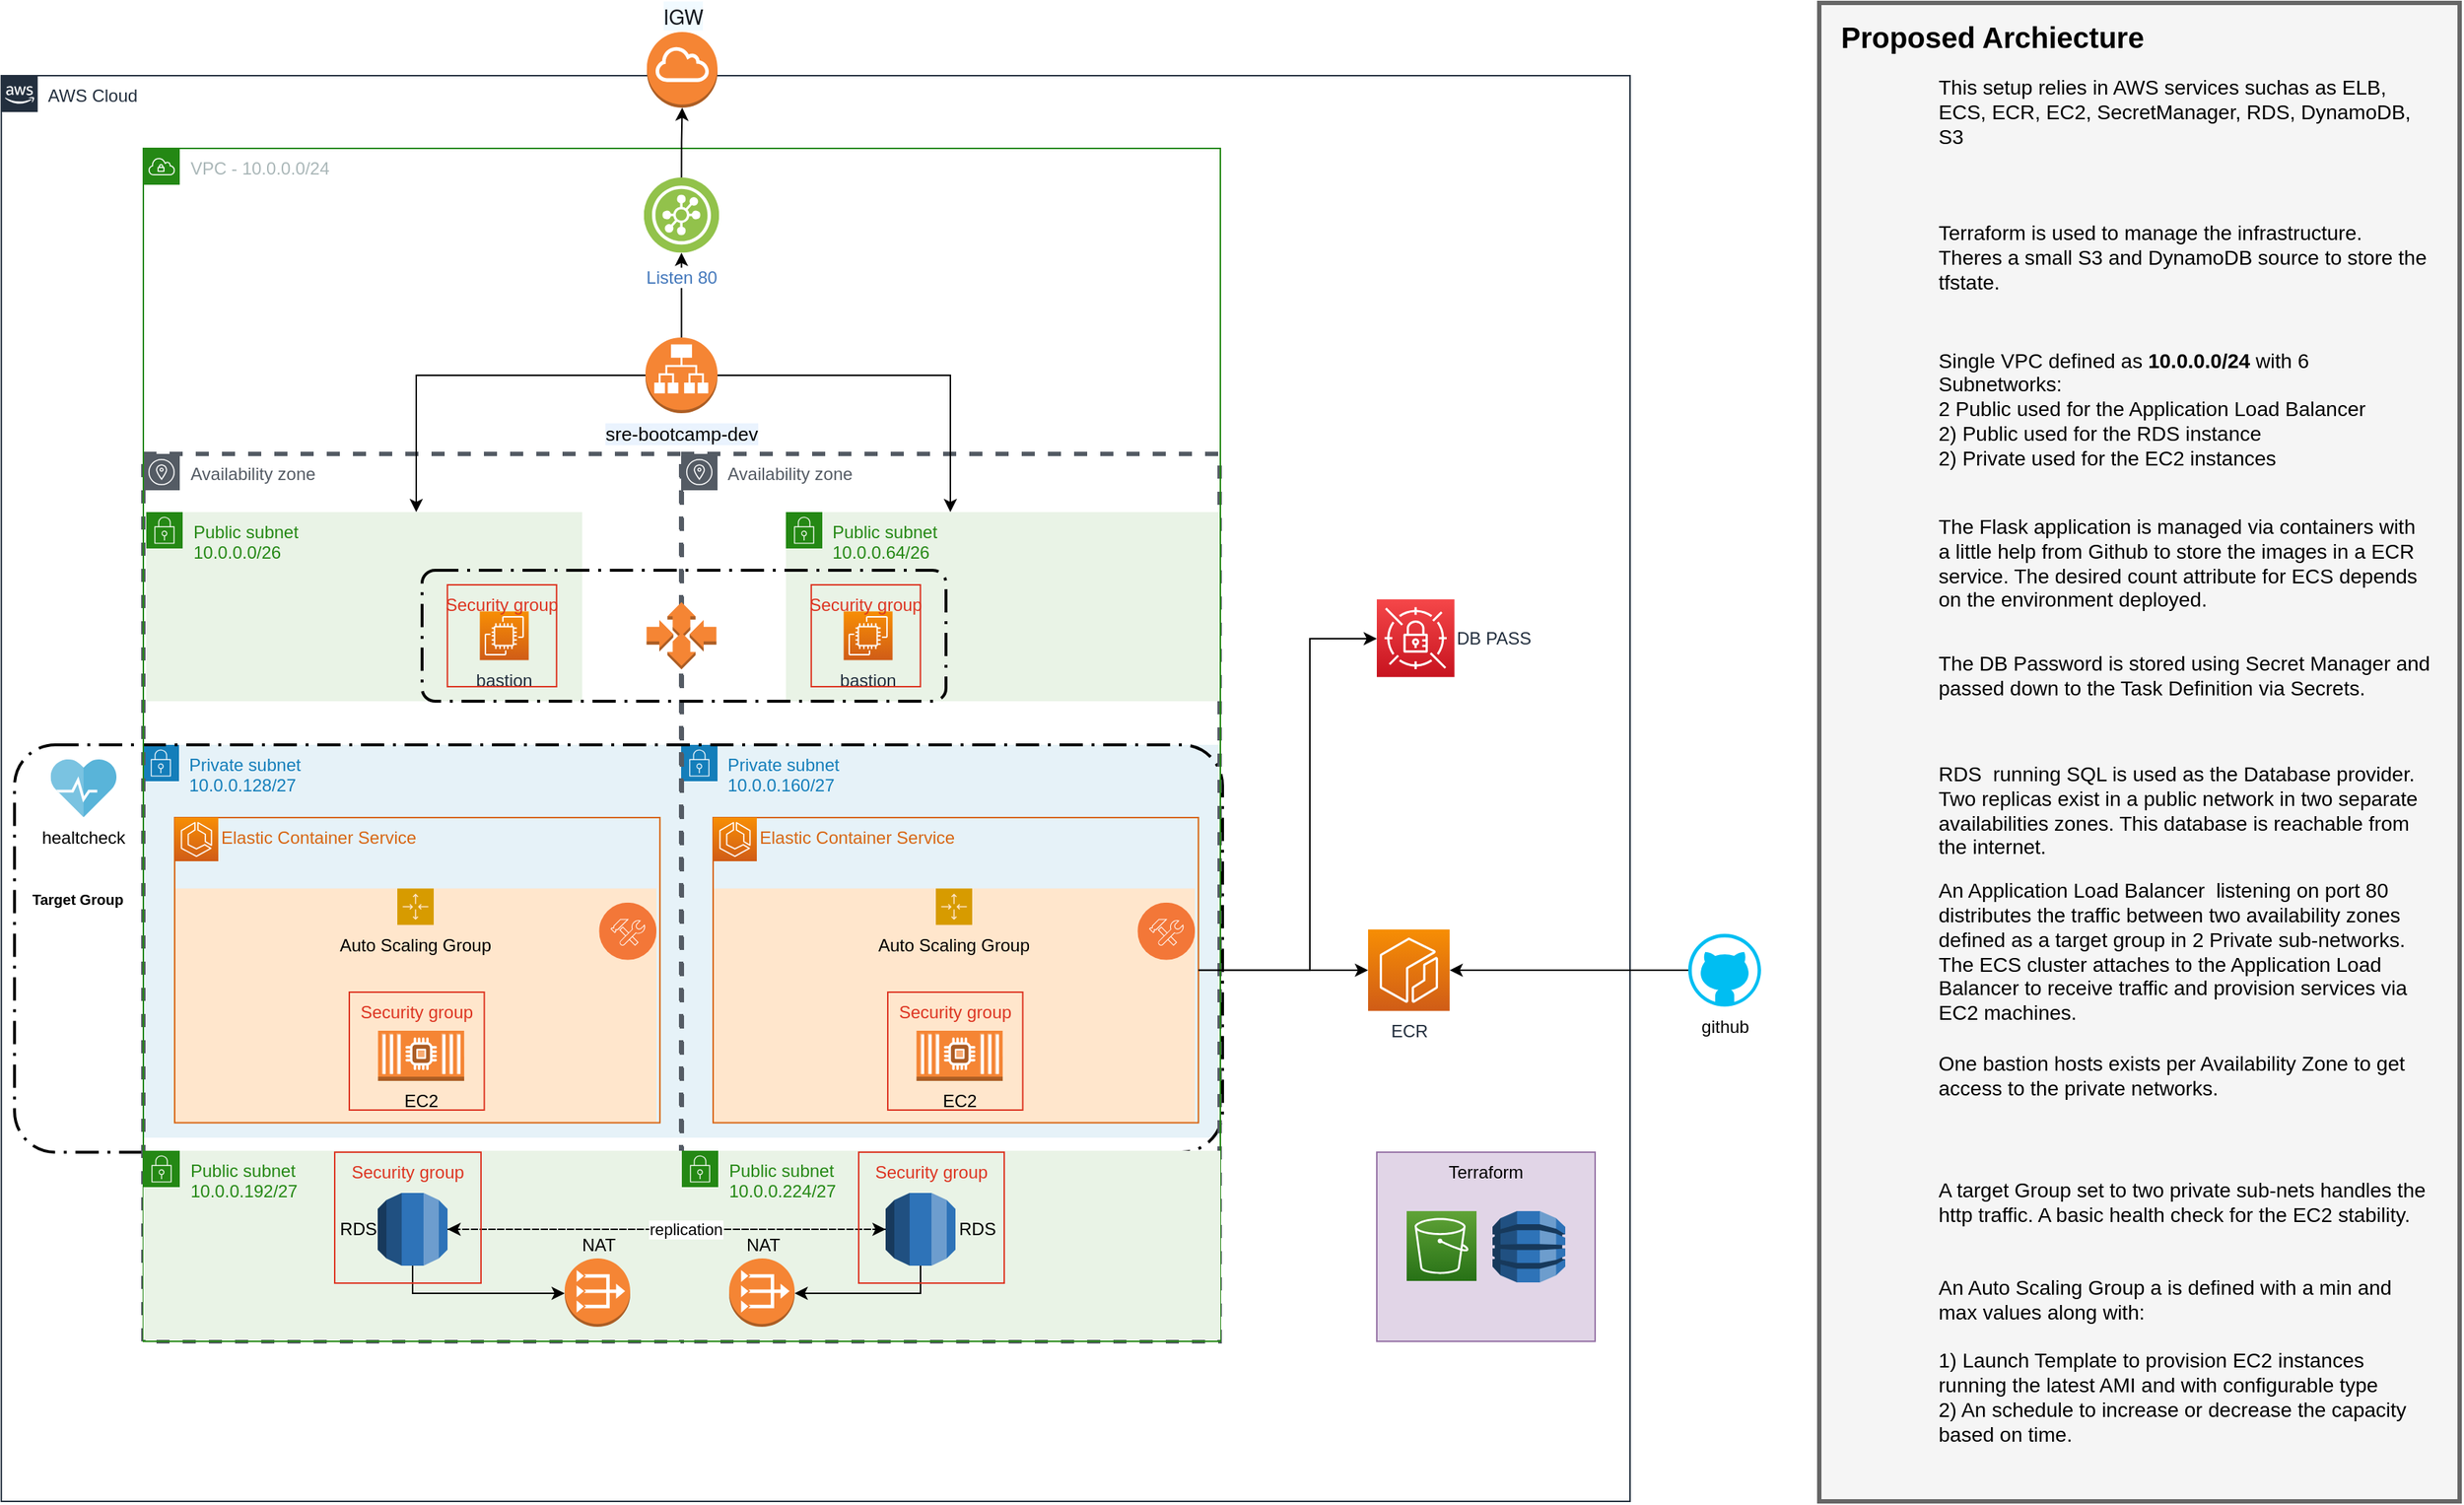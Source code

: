 <mxfile version="15.4.0" type="device"><diagram id="akol-tGmnqR44-U-yUHA" name="Page-1"><mxGraphModel dx="1752" dy="2114" grid="1" gridSize="10" guides="1" tooltips="1" connect="1" arrows="1" fold="1" page="1" pageScale="1" pageWidth="850" pageHeight="1100" math="0" shadow="0"><root><mxCell id="0"/><mxCell id="1" parent="0"/><mxCell id="ZdkhlD_b2fSYu1Bf26AR-36" value="AWS Cloud" style="points=[[0,0],[0.25,0],[0.5,0],[0.75,0],[1,0],[1,0.25],[1,0.5],[1,0.75],[1,1],[0.75,1],[0.5,1],[0.25,1],[0,1],[0,0.75],[0,0.5],[0,0.25]];outlineConnect=0;gradientColor=none;html=1;whiteSpace=wrap;fontSize=12;fontStyle=0;shape=mxgraph.aws4.group;grIcon=mxgraph.aws4.group_aws_cloud_alt;strokeColor=#232F3E;fillColor=none;verticalAlign=top;align=left;spacingLeft=30;fontColor=#232F3E;dashed=0;" parent="1" vertex="1"><mxGeometry x="0.9" y="-1040" width="1119.1" height="980" as="geometry"/></mxCell><mxCell id="ZdkhlD_b2fSYu1Bf26AR-53" value="Private subnet&lt;br&gt;10.0.0.128/27" style="points=[[0,0],[0.25,0],[0.5,0],[0.75,0],[1,0],[1,0.25],[1,0.5],[1,0.75],[1,1],[0.75,1],[0.5,1],[0.25,1],[0,1],[0,0.75],[0,0.5],[0,0.25]];outlineConnect=0;gradientColor=none;html=1;whiteSpace=wrap;fontSize=12;fontStyle=0;shape=mxgraph.aws4.group;grIcon=mxgraph.aws4.group_security_group;grStroke=0;strokeColor=#147EBA;fillColor=#E6F2F8;verticalAlign=top;align=left;spacingLeft=30;fontColor=#147EBA;dashed=0;" parent="1" vertex="1"><mxGeometry x="98" y="-580" width="370" height="270" as="geometry"/></mxCell><mxCell id="ZdkhlD_b2fSYu1Bf26AR-54" value="Private subnet&lt;br&gt;10.0.0.160/27" style="points=[[0,0],[0.25,0],[0.5,0],[0.75,0],[1,0],[1,0.25],[1,0.5],[1,0.75],[1,1],[0.75,1],[0.5,1],[0.25,1],[0,1],[0,0.75],[0,0.5],[0,0.25]];outlineConnect=0;gradientColor=none;html=1;whiteSpace=wrap;fontSize=12;fontStyle=0;shape=mxgraph.aws4.group;grIcon=mxgraph.aws4.group_security_group;grStroke=0;strokeColor=#147EBA;fillColor=#E6F2F8;verticalAlign=top;align=left;spacingLeft=30;fontColor=#147EBA;dashed=0;" parent="1" vertex="1"><mxGeometry x="468" y="-580" width="370" height="270" as="geometry"/></mxCell><mxCell id="ZdkhlD_b2fSYu1Bf26AR-93" value="" style="rounded=1;arcSize=10;dashed=1;fillColor=none;gradientColor=none;dashPattern=8 3 1 3;strokeWidth=2;" parent="1" vertex="1"><mxGeometry x="10" y="-580" width="830" height="280" as="geometry"/></mxCell><mxCell id="YHQU_C89wFBEKeq725YU-1" value="" style="group" vertex="1" connectable="0" parent="1"><mxGeometry x="98.5" y="-780" width="739.5" height="610" as="geometry"/></mxCell><mxCell id="ZdkhlD_b2fSYu1Bf26AR-62" value="Availability zone" style="sketch=0;outlineConnect=0;gradientColor=none;html=1;whiteSpace=wrap;fontSize=12;fontStyle=0;shape=mxgraph.aws4.group;grIcon=mxgraph.aws4.group_availability_zone;strokeColor=#545B64;fillColor=none;verticalAlign=top;align=left;spacingLeft=30;fontColor=#545B64;dashed=1;strokeWidth=3;" parent="YHQU_C89wFBEKeq725YU-1" vertex="1"><mxGeometry x="369.5" width="370" height="610" as="geometry"/></mxCell><mxCell id="ZdkhlD_b2fSYu1Bf26AR-50" value="Availability zone" style="sketch=0;outlineConnect=0;gradientColor=none;html=1;whiteSpace=wrap;fontSize=12;fontStyle=0;shape=mxgraph.aws4.group;grIcon=mxgraph.aws4.group_availability_zone;strokeColor=#545B64;fillColor=none;verticalAlign=top;align=left;spacingLeft=30;fontColor=#545B64;dashed=1;strokeWidth=3;" parent="YHQU_C89wFBEKeq725YU-1" vertex="1"><mxGeometry width="370" height="610" as="geometry"/></mxCell><mxCell id="YHQU_C89wFBEKeq725YU-27" value="" style="group" vertex="1" connectable="0" parent="YHQU_C89wFBEKeq725YU-1"><mxGeometry x="21.5" y="250" width="333.423" height="209.78" as="geometry"/></mxCell><mxCell id="YHQU_C89wFBEKeq725YU-21" value="Auto Scaling Group" style="sketch=0;outlineConnect=0;html=1;whiteSpace=wrap;fontSize=12;fontStyle=0;shape=mxgraph.aws4.groupCenter;grIcon=mxgraph.aws4.group_auto_scaling_group;grStroke=0;strokeColor=#d79b00;fillColor=#ffe6cc;verticalAlign=top;align=center;dashed=0;spacingTop=25;" vertex="1" parent="YHQU_C89wFBEKeq725YU-27"><mxGeometry y="48.78" width="331" height="161" as="geometry"/></mxCell><mxCell id="YHQU_C89wFBEKeq725YU-28" value="" style="group" vertex="1" connectable="0" parent="YHQU_C89wFBEKeq725YU-27"><mxGeometry width="333.423" height="209.78" as="geometry"/></mxCell><mxCell id="YHQU_C89wFBEKeq725YU-10" value="Elastic Container Service" style="points=[[0,0],[0.25,0],[0.5,0],[0.75,0],[1,0],[1,0.25],[1,0.5],[1,0.75],[1,1],[0.75,1],[0.5,1],[0.25,1],[0,1],[0,0.75],[0,0.5],[0,0.25]];outlineConnect=0;gradientColor=none;html=1;whiteSpace=wrap;fontSize=12;fontStyle=0;shape=mxgraph.aws4.group;grIcon=mxgraph.aws4.group_ec2_instance_contents;strokeColor=#D86613;fillColor=none;verticalAlign=top;align=left;spacingLeft=30;fontColor=#D86613;dashed=0;container=0;" vertex="1" parent="YHQU_C89wFBEKeq725YU-28"><mxGeometry x="1.421e-14" width="333.42" height="209.78" as="geometry"/></mxCell><mxCell id="YHQU_C89wFBEKeq725YU-11" value="" style="sketch=0;points=[[0,0,0],[0.25,0,0],[0.5,0,0],[0.75,0,0],[1,0,0],[0,1,0],[0.25,1,0],[0.5,1,0],[0.75,1,0],[1,1,0],[0,0.25,0],[0,0.5,0],[0,0.75,0],[1,0.25,0],[1,0.5,0],[1,0.75,0]];outlineConnect=0;fontColor=#232F3E;gradientColor=#F78E04;gradientDirection=north;fillColor=#D05C17;strokeColor=#ffffff;dashed=0;verticalLabelPosition=bottom;verticalAlign=top;align=center;html=1;fontSize=12;fontStyle=0;aspect=fixed;shape=mxgraph.aws4.resourceIcon;resIcon=mxgraph.aws4.ecs;container=0;" vertex="1" parent="YHQU_C89wFBEKeq725YU-28"><mxGeometry y="3.553e-15" width="30" height="30" as="geometry"/></mxCell><mxCell id="VLY2VCfDMxgb5kkPaQeO-46" value="Security group" style="fillColor=none;strokeColor=#DD3522;verticalAlign=top;fontStyle=0;fontColor=#DD3522;" parent="YHQU_C89wFBEKeq725YU-28" vertex="1"><mxGeometry x="120.004" y="120" width="92.739" height="81" as="geometry"/></mxCell><mxCell id="VLY2VCfDMxgb5kkPaQeO-51" value="EC2" style="outlineConnect=0;dashed=0;verticalLabelPosition=bottom;verticalAlign=top;align=center;html=1;shape=mxgraph.aws3.ec2_compute_container_2;fillColor=#F58534;gradientColor=none;" parent="YHQU_C89wFBEKeq725YU-28" vertex="1"><mxGeometry x="139.736" y="146.5" width="59.195" height="34.5" as="geometry"/></mxCell><mxCell id="VLY2VCfDMxgb5kkPaQeO-50" value="" style="aspect=fixed;perimeter=ellipsePerimeter;html=1;align=center;shadow=0;dashed=0;fontColor=#4277BB;labelBackgroundColor=#ffffff;fontSize=12;spacingTop=3;image;image=img/lib/ibm/devops/configuration_management.svg;" parent="YHQU_C89wFBEKeq725YU-28" vertex="1"><mxGeometry x="291.621" y="58.42" width="39.463" height="39.463" as="geometry"/></mxCell><mxCell id="VLY2VCfDMxgb5kkPaQeO-49" value="" style="shape=image;html=1;verticalAlign=top;verticalLabelPosition=bottom;labelBackgroundColor=#ffffff;imageAspect=0;aspect=fixed;image=https://cdn2.iconfinder.com/data/icons/new-year-resolutions/64/resolutions-04-128.png" parent="YHQU_C89wFBEKeq725YU-28" vertex="1"><mxGeometry x="286.067" y="162.42" width="47.356" height="47.356" as="geometry"/></mxCell><mxCell id="ZdkhlD_b2fSYu1Bf26AR-275" value="" style="shape=image;html=1;verticalAlign=top;verticalLabelPosition=bottom;labelBackgroundColor=#ffffff;imageAspect=0;aspect=fixed;image=https://cdn3.iconfinder.com/data/icons/letters-and-numbers-1/32/number_9_blue-128.png;fontSize=10;strokeWidth=3;" parent="YHQU_C89wFBEKeq725YU-28" vertex="1"><mxGeometry y="53.15" width="50" height="50" as="geometry"/></mxCell><mxCell id="ZdkhlD_b2fSYu1Bf26AR-37" value="VPC -&amp;nbsp;10.0.0.0/24" style="points=[[0,0],[0.25,0],[0.5,0],[0.75,0],[1,0],[1,0.25],[1,0.5],[1,0.75],[1,1],[0.75,1],[0.5,1],[0.25,1],[0,1],[0,0.75],[0,0.5],[0,0.25]];outlineConnect=0;gradientColor=none;html=1;whiteSpace=wrap;fontSize=12;fontStyle=0;shape=mxgraph.aws4.group;grIcon=mxgraph.aws4.group_vpc;strokeColor=#248814;fillColor=none;verticalAlign=top;align=left;spacingLeft=30;fontColor=#AAB7B8;dashed=0;" parent="1" vertex="1"><mxGeometry x="98.5" y="-990" width="740" height="820" as="geometry"/></mxCell><mxCell id="ZdkhlD_b2fSYu1Bf26AR-52" value="Public subnet&lt;br&gt;10.0.0.64/26" style="points=[[0,0],[0.25,0],[0.5,0],[0.75,0],[1,0],[1,0.25],[1,0.5],[1,0.75],[1,1],[0.75,1],[0.5,1],[0.25,1],[0,1],[0,0.75],[0,0.5],[0,0.25]];outlineConnect=0;gradientColor=none;html=1;whiteSpace=wrap;fontSize=12;fontStyle=0;shape=mxgraph.aws4.group;grIcon=mxgraph.aws4.group_security_group;grStroke=0;strokeColor=#248814;fillColor=#E9F3E6;verticalAlign=top;align=left;spacingLeft=30;fontColor=#248814;dashed=0;" parent="1" vertex="1"><mxGeometry x="540" y="-740" width="298" height="130" as="geometry"/></mxCell><mxCell id="ZdkhlD_b2fSYu1Bf26AR-49" value="Public subnet&lt;br&gt;10.0.0.0/26" style="points=[[0,0],[0.25,0],[0.5,0],[0.75,0],[1,0],[1,0.25],[1,0.5],[1,0.75],[1,1],[0.75,1],[0.5,1],[0.25,1],[0,1],[0,0.75],[0,0.5],[0,0.25]];outlineConnect=0;gradientColor=none;html=1;whiteSpace=wrap;fontSize=12;fontStyle=0;shape=mxgraph.aws4.group;grIcon=mxgraph.aws4.group_security_group;grStroke=0;strokeColor=#248814;fillColor=#E9F3E6;verticalAlign=top;align=left;spacingLeft=30;fontColor=#248814;dashed=0;" parent="1" vertex="1"><mxGeometry x="100.5" y="-740" width="299.5" height="130" as="geometry"/></mxCell><mxCell id="YHQU_C89wFBEKeq725YU-6" value="" style="rounded=1;arcSize=10;dashed=1;fillColor=none;gradientColor=none;dashPattern=8 3 1 3;strokeWidth=2;" vertex="1" parent="1"><mxGeometry x="290" y="-700" width="360" height="90" as="geometry"/></mxCell><mxCell id="ZdkhlD_b2fSYu1Bf26AR-60" value="Public subnet&lt;br&gt;10.0.0.224/27" style="points=[[0,0],[0.25,0],[0.5,0],[0.75,0],[1,0],[1,0.25],[1,0.5],[1,0.75],[1,1],[0.75,1],[0.5,1],[0.25,1],[0,1],[0,0.75],[0,0.5],[0,0.25]];outlineConnect=0;gradientColor=none;html=1;whiteSpace=wrap;fontSize=12;fontStyle=0;shape=mxgraph.aws4.group;grIcon=mxgraph.aws4.group_security_group;grStroke=0;strokeColor=#248814;fillColor=#E9F3E6;verticalAlign=top;align=left;spacingLeft=30;fontColor=#248814;dashed=0;" parent="1" vertex="1"><mxGeometry x="468.5" y="-301" width="370" height="130" as="geometry"/></mxCell><mxCell id="ZdkhlD_b2fSYu1Bf26AR-59" value="Public subnet&lt;br&gt;10.0.0.192/27" style="points=[[0,0],[0.25,0],[0.5,0],[0.75,0],[1,0],[1,0.25],[1,0.5],[1,0.75],[1,1],[0.75,1],[0.5,1],[0.25,1],[0,1],[0,0.75],[0,0.5],[0,0.25]];outlineConnect=0;gradientColor=none;html=1;whiteSpace=wrap;fontSize=12;fontStyle=0;shape=mxgraph.aws4.group;grIcon=mxgraph.aws4.group_security_group;grStroke=0;strokeColor=#248814;fillColor=#E9F3E6;verticalAlign=top;align=left;spacingLeft=30;fontColor=#248814;dashed=0;" parent="1" vertex="1"><mxGeometry x="98.5" y="-301" width="370" height="130" as="geometry"/></mxCell><mxCell id="ZdkhlD_b2fSYu1Bf26AR-44" value="&lt;span style=&quot;color: rgb(22 , 25 , 31) ; font-family: &amp;#34;amazon ember&amp;#34; , &amp;#34;helvetica neue&amp;#34; , &amp;#34;roboto&amp;#34; , &amp;#34;arial&amp;#34; , sans-serif ; font-size: 14px ; background-color: rgb(241 , 250 , 255)&quot;&gt;IGW&lt;/span&gt;" style="outlineConnect=0;dashed=0;verticalLabelPosition=top;verticalAlign=bottom;align=center;html=1;shape=mxgraph.aws3.internet_gateway;fillColor=#F58534;gradientColor=none;labelPosition=center;" parent="1" vertex="1"><mxGeometry x="444.5" y="-1070" width="48.5" height="52" as="geometry"/></mxCell><mxCell id="ZdkhlD_b2fSYu1Bf26AR-72" style="edgeStyle=orthogonalEdgeStyle;rounded=0;orthogonalLoop=1;jettySize=auto;html=1;entryX=0.5;entryY=1;entryDx=0;entryDy=0;entryPerimeter=0;startArrow=none;" parent="1" source="ZdkhlD_b2fSYu1Bf26AR-103" target="ZdkhlD_b2fSYu1Bf26AR-44" edge="1"><mxGeometry relative="1" as="geometry"/></mxCell><mxCell id="ZdkhlD_b2fSYu1Bf26AR-105" style="edgeStyle=orthogonalEdgeStyle;rounded=0;orthogonalLoop=1;jettySize=auto;html=1;" parent="1" source="ZdkhlD_b2fSYu1Bf26AR-56" target="ZdkhlD_b2fSYu1Bf26AR-103" edge="1"><mxGeometry relative="1" as="geometry"/></mxCell><mxCell id="ZdkhlD_b2fSYu1Bf26AR-74" style="edgeStyle=orthogonalEdgeStyle;rounded=0;orthogonalLoop=1;jettySize=auto;html=1;dashed=1;" parent="1" source="ZdkhlD_b2fSYu1Bf26AR-61" target="ZdkhlD_b2fSYu1Bf26AR-63" edge="1"><mxGeometry relative="1" as="geometry"/></mxCell><mxCell id="ZdkhlD_b2fSYu1Bf26AR-224" style="edgeStyle=orthogonalEdgeStyle;rounded=0;orthogonalLoop=1;jettySize=auto;html=1;entryX=1;entryY=0.5;entryDx=0;entryDy=0;entryPerimeter=0;fontSize=10;" parent="1" source="ZdkhlD_b2fSYu1Bf26AR-61" target="ZdkhlD_b2fSYu1Bf26AR-221" edge="1"><mxGeometry relative="1" as="geometry"><Array as="points"><mxPoint x="633" y="-203"/><mxPoint x="546" y="-203"/></Array></mxGeometry></mxCell><mxCell id="ZdkhlD_b2fSYu1Bf26AR-61" value="RDS" style="outlineConnect=0;dashed=0;verticalLabelPosition=middle;verticalAlign=middle;align=left;html=1;shape=mxgraph.aws3.rds;fillColor=#2E73B8;gradientColor=none;labelPosition=right;" parent="1" vertex="1"><mxGeometry x="608.5" y="-272" width="48" height="50" as="geometry"/></mxCell><mxCell id="ZdkhlD_b2fSYu1Bf26AR-79" style="edgeStyle=orthogonalEdgeStyle;rounded=0;orthogonalLoop=1;jettySize=auto;html=1;dashed=1;" parent="1" source="ZdkhlD_b2fSYu1Bf26AR-63" target="ZdkhlD_b2fSYu1Bf26AR-61" edge="1"><mxGeometry relative="1" as="geometry"/></mxCell><mxCell id="ZdkhlD_b2fSYu1Bf26AR-81" value="replication" style="edgeLabel;html=1;align=center;verticalAlign=middle;resizable=0;points=[];" parent="ZdkhlD_b2fSYu1Bf26AR-79" vertex="1" connectable="0"><mxGeometry x="-0.143" y="-3" relative="1" as="geometry"><mxPoint x="34" y="-3" as="offset"/></mxGeometry></mxCell><mxCell id="ZdkhlD_b2fSYu1Bf26AR-223" style="edgeStyle=orthogonalEdgeStyle;rounded=0;orthogonalLoop=1;jettySize=auto;html=1;entryX=0;entryY=0.5;entryDx=0;entryDy=0;entryPerimeter=0;fontSize=10;" parent="1" source="ZdkhlD_b2fSYu1Bf26AR-63" target="ZdkhlD_b2fSYu1Bf26AR-73" edge="1"><mxGeometry relative="1" as="geometry"><Array as="points"><mxPoint x="284" y="-203"/><mxPoint x="388" y="-203"/></Array></mxGeometry></mxCell><mxCell id="ZdkhlD_b2fSYu1Bf26AR-63" value="RDS" style="outlineConnect=0;dashed=0;verticalLabelPosition=middle;verticalAlign=middle;align=right;html=1;shape=mxgraph.aws3.rds;fillColor=#2E73B8;gradientColor=none;labelPosition=left;" parent="1" vertex="1"><mxGeometry x="259.5" y="-272" width="48" height="50" as="geometry"/></mxCell><mxCell id="ZdkhlD_b2fSYu1Bf26AR-73" value="NAT" style="outlineConnect=0;dashed=0;verticalLabelPosition=top;verticalAlign=bottom;align=center;html=1;shape=mxgraph.aws3.vpc_nat_gateway;fillColor=#F58534;gradientColor=none;labelPosition=center;" parent="1" vertex="1"><mxGeometry x="388" y="-226.96" width="45" height="46.96" as="geometry"/></mxCell><mxCell id="ZdkhlD_b2fSYu1Bf26AR-103" value="Listen 80" style="aspect=fixed;perimeter=ellipsePerimeter;html=1;align=center;shadow=0;dashed=0;fontColor=#4277BB;labelBackgroundColor=#ffffff;fontSize=12;spacingTop=3;image;image=img/lib/ibm/vpc/LoadBalancerListener.svg;direction=north;" parent="1" vertex="1"><mxGeometry x="442.37" y="-970" width="51.75" height="51.75" as="geometry"/></mxCell><mxCell id="ZdkhlD_b2fSYu1Bf26AR-115" style="edgeStyle=orthogonalEdgeStyle;rounded=0;orthogonalLoop=1;jettySize=auto;html=1;exitX=1;exitY=0.5;exitDx=0;exitDy=0;exitPerimeter=0;" parent="1" source="ZdkhlD_b2fSYu1Bf26AR-56" edge="1"><mxGeometry relative="1" as="geometry"><Array as="points"><mxPoint x="653" y="-834"/></Array><mxPoint x="653" y="-740" as="targetPoint"/></mxGeometry></mxCell><mxCell id="ZdkhlD_b2fSYu1Bf26AR-116" style="edgeStyle=orthogonalEdgeStyle;rounded=0;orthogonalLoop=1;jettySize=auto;html=1;exitX=0;exitY=0.5;exitDx=0;exitDy=0;exitPerimeter=0;" parent="1" source="ZdkhlD_b2fSYu1Bf26AR-56" edge="1"><mxGeometry relative="1" as="geometry"><Array as="points"><mxPoint x="286" y="-834"/></Array><mxPoint x="286" y="-740" as="targetPoint"/></mxGeometry></mxCell><mxCell id="ZdkhlD_b2fSYu1Bf26AR-56" value="&lt;span style=&quot;font-family: &amp;#34;arial&amp;#34; ; font-size: 13px ; text-align: left ; background-color: rgb(234 , 243 , 254)&quot;&gt;sre-bootcamp-dev&lt;/span&gt;" style="outlineConnect=0;dashed=0;verticalLabelPosition=bottom;verticalAlign=top;align=center;html=1;shape=mxgraph.aws3.application_load_balancer;fillColor=#F58534;gradientColor=none;" parent="1" vertex="1"><mxGeometry x="443.5" y="-860" width="49.5" height="52" as="geometry"/></mxCell><mxCell id="YHQU_C89wFBEKeq725YU-41" style="edgeStyle=orthogonalEdgeStyle;rounded=0;orthogonalLoop=1;jettySize=auto;html=1;entryX=1;entryY=0.5;entryDx=0;entryDy=0;entryPerimeter=0;" edge="1" parent="1" source="ZdkhlD_b2fSYu1Bf26AR-131" target="ZdkhlD_b2fSYu1Bf26AR-117"><mxGeometry relative="1" as="geometry"/></mxCell><mxCell id="ZdkhlD_b2fSYu1Bf26AR-131" value="github" style="verticalLabelPosition=bottom;html=1;verticalAlign=top;align=center;strokeColor=none;fillColor=#00BEF2;shape=mxgraph.azure.github_code;pointerEvents=1;" parent="1" vertex="1"><mxGeometry x="1160" y="-450.11" width="50" height="50" as="geometry"/></mxCell><mxCell id="ZdkhlD_b2fSYu1Bf26AR-221" value="NAT" style="outlineConnect=0;dashed=0;verticalLabelPosition=top;verticalAlign=bottom;align=center;html=1;shape=mxgraph.aws3.vpc_nat_gateway;fillColor=#F58534;gradientColor=none;labelPosition=center;" parent="1" vertex="1"><mxGeometry x="501" y="-226.96" width="45" height="46.96" as="geometry"/></mxCell><mxCell id="ZdkhlD_b2fSYu1Bf26AR-232" value="" style="rounded=0;whiteSpace=wrap;html=1;fontSize=10;strokeWidth=3;fillColor=#f5f5f5;strokeColor=#666666;fontColor=#333333;" parent="1" vertex="1"><mxGeometry x="1250" y="-1090" width="440" height="1030" as="geometry"/></mxCell><mxCell id="ZdkhlD_b2fSYu1Bf26AR-233" value="&lt;h1&gt;Proposed Archiecture&lt;/h1&gt;" style="text;html=1;strokeColor=none;fillColor=none;spacing=5;spacingTop=-20;whiteSpace=wrap;overflow=hidden;rounded=0;fontSize=10;" parent="1" vertex="1"><mxGeometry x="1260" y="-1081" width="410" height="41" as="geometry"/></mxCell><mxCell id="ZdkhlD_b2fSYu1Bf26AR-234" value="" style="shape=image;html=1;verticalAlign=top;verticalLabelPosition=bottom;labelBackgroundColor=#ffffff;imageAspect=0;aspect=fixed;image=https://cdn3.iconfinder.com/data/icons/letters-and-numbers-1/32/number_1_blue-128.png;fontSize=10;strokeWidth=3;" parent="1" vertex="1"><mxGeometry x="1270" y="-938" width="50" height="50" as="geometry"/></mxCell><mxCell id="ZdkhlD_b2fSYu1Bf26AR-236" value="" style="shape=image;html=1;verticalAlign=top;verticalLabelPosition=bottom;labelBackgroundColor=#ffffff;imageAspect=0;aspect=fixed;image=https://cdn3.iconfinder.com/data/icons/letters-and-numbers-1/32/number_2_blue-128.png;fontSize=10;strokeWidth=3;" parent="1" vertex="1"><mxGeometry x="1270" y="-836" width="50" height="50" as="geometry"/></mxCell><mxCell id="ZdkhlD_b2fSYu1Bf26AR-239" value="" style="shape=image;html=1;verticalAlign=top;verticalLabelPosition=bottom;labelBackgroundColor=#ffffff;imageAspect=0;aspect=fixed;image=https://cdn3.iconfinder.com/data/icons/letters-and-numbers-1/32/number_5_blue-128.png;fontSize=10;strokeWidth=3;" parent="1" vertex="1"><mxGeometry x="1270" y="-559" width="50" height="50" as="geometry"/></mxCell><mxCell id="ZdkhlD_b2fSYu1Bf26AR-242" value="" style="shape=image;html=1;verticalAlign=top;verticalLabelPosition=bottom;labelBackgroundColor=#ffffff;imageAspect=0;aspect=fixed;image=https://cdn3.iconfinder.com/data/icons/letters-and-numbers-1/32/number_8_blue-128.png;fontSize=10;strokeWidth=3;" parent="1" vertex="1"><mxGeometry x="1270" y="-290.96" width="50" height="50" as="geometry"/></mxCell><mxCell id="ZdkhlD_b2fSYu1Bf26AR-243" value="" style="shape=image;html=1;verticalAlign=top;verticalLabelPosition=bottom;labelBackgroundColor=#ffffff;imageAspect=0;aspect=fixed;image=https://cdn3.iconfinder.com/data/icons/letters-and-numbers-1/32/number_9_blue-128.png;fontSize=10;strokeWidth=3;" parent="1" vertex="1"><mxGeometry x="1270" y="-182" width="50" height="50" as="geometry"/></mxCell><mxCell id="ZdkhlD_b2fSYu1Bf26AR-250" value="" style="shape=image;html=1;verticalAlign=top;verticalLabelPosition=bottom;labelBackgroundColor=#ffffff;imageAspect=0;aspect=fixed;image=https://cdn3.iconfinder.com/data/icons/letters-and-numbers-1/32/number_4_blue-128.png;fontSize=10;strokeWidth=3;" parent="1" vertex="1"><mxGeometry x="1270" y="-654" width="50" height="50" as="geometry"/></mxCell><mxCell id="ZdkhlD_b2fSYu1Bf26AR-251" value="" style="shape=image;html=1;verticalAlign=top;verticalLabelPosition=bottom;labelBackgroundColor=#ffffff;imageAspect=0;aspect=fixed;image=https://cdn3.iconfinder.com/data/icons/letters-and-numbers-1/32/number_3_blue-128.png;fontSize=10;strokeWidth=3;" parent="1" vertex="1"><mxGeometry x="1270" y="-733" width="50" height="50" as="geometry"/></mxCell><mxCell id="ZdkhlD_b2fSYu1Bf26AR-252" value="" style="shape=image;html=1;verticalAlign=top;verticalLabelPosition=bottom;labelBackgroundColor=#ffffff;imageAspect=0;aspect=fixed;image=https://cdn3.iconfinder.com/data/icons/letters-and-numbers-1/32/number_6_blue-128.png;fontSize=10;strokeWidth=3;" parent="1" vertex="1"><mxGeometry x="1270" y="-470" width="50" height="50" as="geometry"/></mxCell><mxCell id="ZdkhlD_b2fSYu1Bf26AR-253" value="" style="shape=image;html=1;verticalAlign=top;verticalLabelPosition=bottom;labelBackgroundColor=#ffffff;imageAspect=0;aspect=fixed;image=https://cdn3.iconfinder.com/data/icons/letters-and-numbers-1/32/number_0_blue-128.png;fontSize=10;strokeWidth=3;" parent="1" vertex="1"><mxGeometry x="1270" y="-1040" width="50" height="50" as="geometry"/></mxCell><mxCell id="ZdkhlD_b2fSYu1Bf26AR-255" value="" style="shape=image;html=1;verticalAlign=top;verticalLabelPosition=bottom;labelBackgroundColor=#ffffff;imageAspect=0;aspect=fixed;image=https://cdn3.iconfinder.com/data/icons/letters-and-numbers-1/32/number_7_blue-128.png;fontSize=10;strokeWidth=3;" parent="1" vertex="1"><mxGeometry x="1270" y="-372" width="50" height="50" as="geometry"/></mxCell><mxCell id="ZdkhlD_b2fSYu1Bf26AR-258" value="This setup relies in AWS services suchas as ELB, ECS, ECR, EC2, SecretManager, RDS, DynamoDB, S3" style="text;html=1;strokeColor=none;fillColor=none;align=left;verticalAlign=middle;whiteSpace=wrap;rounded=0;fontSize=14;" parent="1" vertex="1"><mxGeometry x="1330" y="-1030" width="340" height="30" as="geometry"/></mxCell><mxCell id="ZdkhlD_b2fSYu1Bf26AR-259" value="Single VPC defined as &lt;b&gt;10.0.0.0/24&lt;/b&gt; with 6 Subnetworks:&lt;br&gt;2 Public used for the Application Load Balancer&lt;br&gt;2) Public used for the RDS instance&lt;br&gt;2) Private used for the EC2 instances" style="text;html=1;strokeColor=none;fillColor=none;align=left;verticalAlign=middle;whiteSpace=wrap;rounded=0;fontSize=14;" parent="1" vertex="1"><mxGeometry x="1330" y="-826" width="340" height="30" as="geometry"/></mxCell><mxCell id="ZdkhlD_b2fSYu1Bf26AR-261" value="" style="shape=image;html=1;verticalAlign=top;verticalLabelPosition=bottom;labelBackgroundColor=#ffffff;imageAspect=0;aspect=fixed;image=https://cdn3.iconfinder.com/data/icons/letters-and-numbers-1/32/number_2_blue-128.png;fontSize=10;strokeWidth=3;" parent="1" vertex="1"><mxGeometry x="100.5" y="-892" width="50" height="50" as="geometry"/></mxCell><mxCell id="ZdkhlD_b2fSYu1Bf26AR-262" value="Terraform is used to manage the infrastructure. Theres a small S3 and DynamoDB source to store the tfstate." style="text;html=1;strokeColor=none;fillColor=none;align=left;verticalAlign=middle;whiteSpace=wrap;rounded=0;fontSize=14;" parent="1" vertex="1"><mxGeometry x="1330" y="-930" width="340" height="30" as="geometry"/></mxCell><mxCell id="ZdkhlD_b2fSYu1Bf26AR-264" value="The Flask application is managed via containers with a little help from Github to store the images in a ECR service. The desired count attribute for ECS depends on the environment deployed." style="text;html=1;strokeColor=none;fillColor=none;align=left;verticalAlign=middle;whiteSpace=wrap;rounded=0;fontSize=14;" parent="1" vertex="1"><mxGeometry x="1330" y="-720" width="340" height="30" as="geometry"/></mxCell><mxCell id="ZdkhlD_b2fSYu1Bf26AR-266" value="The DB Password is stored using Secret Manager and passed down to the Task Definition via Secrets." style="text;html=1;strokeColor=none;fillColor=none;align=left;verticalAlign=middle;whiteSpace=wrap;rounded=0;fontSize=14;" parent="1" vertex="1"><mxGeometry x="1330" y="-643" width="340" height="30" as="geometry"/></mxCell><mxCell id="ZdkhlD_b2fSYu1Bf26AR-267" value="" style="shape=image;html=1;verticalAlign=top;verticalLabelPosition=bottom;labelBackgroundColor=#ffffff;imageAspect=0;aspect=fixed;image=https://cdn3.iconfinder.com/data/icons/letters-and-numbers-1/32/number_5_blue-128.png;fontSize=10;strokeWidth=3;" parent="1" vertex="1"><mxGeometry x="110" y="-232" width="50" height="50" as="geometry"/></mxCell><mxCell id="ZdkhlD_b2fSYu1Bf26AR-268" value="RDS&amp;nbsp; running SQL is used as the Database provider. Two replicas exist in a public network in two separate availabilities zones. This database is reachable from the internet." style="text;html=1;strokeColor=none;fillColor=none;align=left;verticalAlign=middle;whiteSpace=wrap;rounded=0;fontSize=14;" parent="1" vertex="1"><mxGeometry x="1330" y="-550" width="340" height="30" as="geometry"/></mxCell><mxCell id="ZdkhlD_b2fSYu1Bf26AR-269" value="" style="shape=image;html=1;verticalAlign=top;verticalLabelPosition=bottom;labelBackgroundColor=#ffffff;imageAspect=0;aspect=fixed;image=https://cdn3.iconfinder.com/data/icons/letters-and-numbers-1/32/number_6_blue-128.png;fontSize=10;strokeWidth=3;" parent="1" vertex="1"><mxGeometry x="496" y="-900" width="50" height="50" as="geometry"/></mxCell><mxCell id="ZdkhlD_b2fSYu1Bf26AR-270" value="An Application Load Balancer&amp;nbsp; listening on port 80 distributes the traffic between two availability zones defined as a target group in 2 Private sub-networks.&amp;nbsp;&lt;br&gt;The ECS cluster attaches to the Application Load Balancer to receive traffic and provision services via EC2 machines.&amp;nbsp;" style="text;html=1;strokeColor=none;fillColor=none;align=left;verticalAlign=middle;whiteSpace=wrap;rounded=0;fontSize=14;" parent="1" vertex="1"><mxGeometry x="1330" y="-453" width="340" height="30" as="geometry"/></mxCell><mxCell id="ZdkhlD_b2fSYu1Bf26AR-271" value="" style="shape=image;html=1;verticalAlign=top;verticalLabelPosition=bottom;labelBackgroundColor=#ffffff;imageAspect=0;aspect=fixed;image=https://cdn3.iconfinder.com/data/icons/letters-and-numbers-1/32/number_7_blue-128.png;fontSize=10;strokeWidth=3;" parent="1" vertex="1"><mxGeometry x="664" y="-683" width="50" height="50" as="geometry"/></mxCell><mxCell id="ZdkhlD_b2fSYu1Bf26AR-272" value="One bastion hosts exists per Availability Zone to get access to the private networks." style="text;html=1;strokeColor=none;fillColor=none;align=left;verticalAlign=middle;whiteSpace=wrap;rounded=0;fontSize=14;" parent="1" vertex="1"><mxGeometry x="1330" y="-368" width="340" height="30" as="geometry"/></mxCell><mxCell id="ZdkhlD_b2fSYu1Bf26AR-273" value="" style="shape=image;html=1;verticalAlign=top;verticalLabelPosition=bottom;labelBackgroundColor=#ffffff;imageAspect=0;aspect=fixed;image=https://cdn3.iconfinder.com/data/icons/letters-and-numbers-1/32/number_8_blue-128.png;fontSize=10;strokeWidth=3;" parent="1" vertex="1"><mxGeometry x="30" y="-372" width="50" height="50" as="geometry"/></mxCell><mxCell id="ZdkhlD_b2fSYu1Bf26AR-274" value="A target Group set to two private sub-nets handles the http traffic. A basic health check for the EC2 stability." style="text;html=1;strokeColor=none;fillColor=none;align=left;verticalAlign=middle;whiteSpace=wrap;rounded=0;fontSize=14;" parent="1" vertex="1"><mxGeometry x="1330" y="-280.96" width="340" height="30" as="geometry"/></mxCell><mxCell id="ZdkhlD_b2fSYu1Bf26AR-276" value="An Auto Scaling Group a is defined with a min and max values along with:&lt;br&gt;&lt;br&gt;1) Launch Template to provision EC2 instances running the latest AMI and with configurable type&lt;br&gt;2) An schedule to increase or decrease the capacity based on time." style="text;html=1;strokeColor=none;fillColor=none;align=left;verticalAlign=middle;whiteSpace=wrap;rounded=0;fontSize=14;" parent="1" vertex="1"><mxGeometry x="1330" y="-172" width="340" height="30" as="geometry"/></mxCell><mxCell id="VLY2VCfDMxgb5kkPaQeO-58" value="Security group" style="fillColor=none;strokeColor=#DD3522;verticalAlign=top;fontStyle=0;fontColor=#DD3522;" parent="1" vertex="1"><mxGeometry x="230" y="-300" width="100.5" height="90" as="geometry"/></mxCell><mxCell id="VLY2VCfDMxgb5kkPaQeO-59" value="Security group" style="fillColor=none;strokeColor=#DD3522;verticalAlign=top;fontStyle=0;fontColor=#DD3522;" parent="1" vertex="1"><mxGeometry x="590" y="-300" width="100" height="90" as="geometry"/></mxCell><mxCell id="ZdkhlD_b2fSYu1Bf26AR-94" value="&lt;font style=&quot;font-size: 10px&quot;&gt;Target Group&lt;/font&gt;" style="text;strokeColor=none;fillColor=none;html=1;fontSize=17;fontStyle=1;verticalAlign=middle;align=center;" parent="1" vertex="1"><mxGeometry x="8.1" y="-495" width="90.398" height="40" as="geometry"/></mxCell><mxCell id="ZdkhlD_b2fSYu1Bf26AR-95" value="healtcheck" style="sketch=0;aspect=fixed;html=1;points=[];align=center;image;fontSize=12;image=img/lib/mscae/ServiceHealth.svg;" parent="1" vertex="1"><mxGeometry x="34.804" y="-570" width="45.199" height="39.775" as="geometry"/></mxCell><mxCell id="ZdkhlD_b2fSYu1Bf26AR-117" value="ECR&lt;br&gt;" style="sketch=0;points=[[0,0,0],[0.25,0,0],[0.5,0,0],[0.75,0,0],[1,0,0],[0,1,0],[0.25,1,0],[0.5,1,0],[0.75,1,0],[1,1,0],[0,0.25,0],[0,0.5,0],[0,0.75,0],[1,0.25,0],[1,0.5,0],[1,0.75,0]];outlineConnect=0;fontColor=#232F3E;gradientColor=#F78E04;gradientDirection=north;fillColor=#D05C17;strokeColor=#ffffff;dashed=0;verticalLabelPosition=bottom;verticalAlign=top;align=center;html=1;fontSize=12;fontStyle=0;aspect=fixed;shape=mxgraph.aws4.resourceIcon;resIcon=mxgraph.aws4.ecr;" parent="1" vertex="1"><mxGeometry x="940" y="-453.133" width="56.047" height="56.047" as="geometry"/></mxCell><mxCell id="ZdkhlD_b2fSYu1Bf26AR-231" value="" style="group" parent="1" vertex="1" connectable="0"><mxGeometry x="946" y="-300" width="150" height="130" as="geometry"/></mxCell><mxCell id="ZdkhlD_b2fSYu1Bf26AR-38" value="Terraform" style="fillColor=#e1d5e7;strokeColor=#9673a6;dashed=0;verticalAlign=top;fontStyle=0;" parent="ZdkhlD_b2fSYu1Bf26AR-231" vertex="1"><mxGeometry width="150" height="130" as="geometry"/></mxCell><mxCell id="ZdkhlD_b2fSYu1Bf26AR-2" value="&lt;div style=&quot;color: rgb(212 , 212 , 212) ; background-color: rgb(30 , 30 , 30) ; font-family: &amp;#34;consolas&amp;#34; , &amp;#34;courier new&amp;#34; , monospace ; font-size: 14px ; line-height: 19px&quot;&gt;&lt;br&gt;&lt;/div&gt;&lt;div style=&quot;color: rgb(212 , 212 , 212) ; background-color: rgb(30 , 30 , 30) ; font-family: &amp;#34;consolas&amp;#34; , &amp;#34;courier new&amp;#34; , monospace ; font-size: 14px ; line-height: 19px&quot;&gt;&lt;br&gt;&lt;/div&gt;" style="outlineConnect=0;dashed=0;verticalLabelPosition=bottom;verticalAlign=top;align=center;html=1;shape=mxgraph.aws3.dynamo_db;fillColor=#2E73B8;gradientColor=none;" parent="ZdkhlD_b2fSYu1Bf26AR-231" vertex="1"><mxGeometry x="79.5" y="40.5" width="50" height="49" as="geometry"/></mxCell><mxCell id="ZdkhlD_b2fSYu1Bf26AR-1" value="&lt;div style=&quot;color: rgb(212 , 212 , 212) ; background-color: rgb(30 , 30 , 30) ; font-family: &amp;#34;consolas&amp;#34; , &amp;#34;courier new&amp;#34; , monospace ; font-size: 14px ; line-height: 19px&quot;&gt;&lt;br&gt;&lt;/div&gt;" style="sketch=0;points=[[0,0,0],[0.25,0,0],[0.5,0,0],[0.75,0,0],[1,0,0],[0,1,0],[0.25,1,0],[0.5,1,0],[0.75,1,0],[1,1,0],[0,0.25,0],[0,0.5,0],[0,0.75,0],[1,0.25,0],[1,0.5,0],[1,0.75,0]];outlineConnect=0;fontColor=#232F3E;gradientColor=#60A337;gradientDirection=north;fillColor=#277116;strokeColor=#ffffff;dashed=0;verticalLabelPosition=bottom;verticalAlign=top;align=center;html=1;fontSize=12;fontStyle=0;aspect=fixed;shape=mxgraph.aws4.resourceIcon;resIcon=mxgraph.aws4.s3;" parent="ZdkhlD_b2fSYu1Bf26AR-231" vertex="1"><mxGeometry x="20.5" y="40.5" width="48" height="48" as="geometry"/></mxCell><mxCell id="ZdkhlD_b2fSYu1Bf26AR-260" value="" style="shape=image;html=1;verticalAlign=top;verticalLabelPosition=bottom;labelBackgroundColor=#ffffff;imageAspect=0;aspect=fixed;image=https://cdn3.iconfinder.com/data/icons/letters-and-numbers-1/32/number_1_blue-128.png;fontSize=10;strokeWidth=3;" parent="1" vertex="1"><mxGeometry x="993" y="-354" width="50" height="50" as="geometry"/></mxCell><mxCell id="ZdkhlD_b2fSYu1Bf26AR-263" value="" style="shape=image;html=1;verticalAlign=top;verticalLabelPosition=bottom;labelBackgroundColor=#ffffff;imageAspect=0;aspect=fixed;image=https://cdn3.iconfinder.com/data/icons/letters-and-numbers-1/32/number_3_blue-128.png;fontSize=10;strokeWidth=3;" parent="1" vertex="1"><mxGeometry x="999.33" y="-503" width="50" height="50" as="geometry"/></mxCell><mxCell id="ZdkhlD_b2fSYu1Bf26AR-265" value="" style="shape=image;html=1;verticalAlign=top;verticalLabelPosition=bottom;labelBackgroundColor=#ffffff;imageAspect=0;aspect=fixed;image=https://cdn3.iconfinder.com/data/icons/letters-and-numbers-1/32/number_4_blue-128.png;fontSize=10;strokeWidth=3;" parent="1" vertex="1"><mxGeometry x="999.33" y="-733.0" width="50" height="50" as="geometry"/></mxCell><mxCell id="kctb-ZnQ5KYikCr4FrvU-3" value="" style="group" parent="1" vertex="1" connectable="0"><mxGeometry x="310" y="-690" width="75" height="70" as="geometry"/></mxCell><mxCell id="AE3jM_dqapEn1ex_2uJ1-1" value="bastion" style="sketch=0;points=[[0,0,0],[0.25,0,0],[0.5,0,0],[0.75,0,0],[1,0,0],[0,1,0],[0.25,1,0],[0.5,1,0],[0.75,1,0],[1,1,0],[0,0.25,0],[0,0.5,0],[0,0.75,0],[1,0.25,0],[1,0.5,0],[1,0.75,0]];outlineConnect=0;fontColor=#232F3E;gradientColor=#F78E04;gradientDirection=north;fillColor=#D05C17;strokeColor=#ffffff;dashed=0;verticalLabelPosition=bottom;verticalAlign=top;align=center;html=1;fontSize=12;fontStyle=0;aspect=fixed;shape=mxgraph.aws4.resourceIcon;resIcon=mxgraph.aws4.ec2;" parent="kctb-ZnQ5KYikCr4FrvU-3" vertex="1"><mxGeometry x="19.678" y="18.2" width="33.598" height="33.598" as="geometry"/></mxCell><mxCell id="kctb-ZnQ5KYikCr4FrvU-2" value="Security group" style="fillColor=none;strokeColor=#DD3522;verticalAlign=top;fontStyle=0;fontColor=#DD3522;" parent="kctb-ZnQ5KYikCr4FrvU-3" vertex="1"><mxGeometry x="-2.599" width="75" height="70" as="geometry"/></mxCell><mxCell id="YHQU_C89wFBEKeq725YU-4" value="" style="outlineConnect=0;dashed=0;verticalLabelPosition=bottom;verticalAlign=top;align=center;html=1;shape=mxgraph.aws3.auto_scaling;fillColor=#F58534;gradientColor=none;" vertex="1" parent="1"><mxGeometry x="444.25" y="-678.09" width="47.99" height="46.18" as="geometry"/></mxCell><mxCell id="YHQU_C89wFBEKeq725YU-7" value="" style="group" vertex="1" connectable="0" parent="1"><mxGeometry x="560" y="-690" width="75" height="70" as="geometry"/></mxCell><mxCell id="YHQU_C89wFBEKeq725YU-8" value="bastion" style="sketch=0;points=[[0,0,0],[0.25,0,0],[0.5,0,0],[0.75,0,0],[1,0,0],[0,1,0],[0.25,1,0],[0.5,1,0],[0.75,1,0],[1,1,0],[0,0.25,0],[0,0.5,0],[0,0.75,0],[1,0.25,0],[1,0.5,0],[1,0.75,0]];outlineConnect=0;fontColor=#232F3E;gradientColor=#F78E04;gradientDirection=north;fillColor=#D05C17;strokeColor=#ffffff;dashed=0;verticalLabelPosition=bottom;verticalAlign=top;align=center;html=1;fontSize=12;fontStyle=0;aspect=fixed;shape=mxgraph.aws4.resourceIcon;resIcon=mxgraph.aws4.ec2;" vertex="1" parent="YHQU_C89wFBEKeq725YU-7"><mxGeometry x="19.678" y="18.2" width="33.598" height="33.598" as="geometry"/></mxCell><mxCell id="YHQU_C89wFBEKeq725YU-9" value="Security group" style="fillColor=none;strokeColor=#DD3522;verticalAlign=top;fontStyle=0;fontColor=#DD3522;" vertex="1" parent="YHQU_C89wFBEKeq725YU-7"><mxGeometry x="-2.599" width="75" height="70" as="geometry"/></mxCell><mxCell id="YHQU_C89wFBEKeq725YU-29" value="" style="group" vertex="1" connectable="0" parent="1"><mxGeometry x="490" y="-530" width="333.423" height="209.78" as="geometry"/></mxCell><mxCell id="YHQU_C89wFBEKeq725YU-30" value="Auto Scaling Group" style="sketch=0;outlineConnect=0;html=1;whiteSpace=wrap;fontSize=12;fontStyle=0;shape=mxgraph.aws4.groupCenter;grIcon=mxgraph.aws4.group_auto_scaling_group;grStroke=0;strokeColor=#d79b00;fillColor=#ffe6cc;verticalAlign=top;align=center;dashed=0;spacingTop=25;" vertex="1" parent="YHQU_C89wFBEKeq725YU-29"><mxGeometry y="48.78" width="331" height="161" as="geometry"/></mxCell><mxCell id="YHQU_C89wFBEKeq725YU-31" value="" style="group" vertex="1" connectable="0" parent="YHQU_C89wFBEKeq725YU-29"><mxGeometry width="333.423" height="209.78" as="geometry"/></mxCell><mxCell id="YHQU_C89wFBEKeq725YU-32" value="Elastic Container Service" style="points=[[0,0],[0.25,0],[0.5,0],[0.75,0],[1,0],[1,0.25],[1,0.5],[1,0.75],[1,1],[0.75,1],[0.5,1],[0.25,1],[0,1],[0,0.75],[0,0.5],[0,0.25]];outlineConnect=0;gradientColor=none;html=1;whiteSpace=wrap;fontSize=12;fontStyle=0;shape=mxgraph.aws4.group;grIcon=mxgraph.aws4.group_ec2_instance_contents;strokeColor=#D86613;fillColor=none;verticalAlign=top;align=left;spacingLeft=30;fontColor=#D86613;dashed=0;container=0;" vertex="1" parent="YHQU_C89wFBEKeq725YU-31"><mxGeometry x="1.421e-14" width="333.42" height="209.78" as="geometry"/></mxCell><mxCell id="YHQU_C89wFBEKeq725YU-33" value="" style="sketch=0;points=[[0,0,0],[0.25,0,0],[0.5,0,0],[0.75,0,0],[1,0,0],[0,1,0],[0.25,1,0],[0.5,1,0],[0.75,1,0],[1,1,0],[0,0.25,0],[0,0.5,0],[0,0.75,0],[1,0.25,0],[1,0.5,0],[1,0.75,0]];outlineConnect=0;fontColor=#232F3E;gradientColor=#F78E04;gradientDirection=north;fillColor=#D05C17;strokeColor=#ffffff;dashed=0;verticalLabelPosition=bottom;verticalAlign=top;align=center;html=1;fontSize=12;fontStyle=0;aspect=fixed;shape=mxgraph.aws4.resourceIcon;resIcon=mxgraph.aws4.ecs;container=0;" vertex="1" parent="YHQU_C89wFBEKeq725YU-31"><mxGeometry y="3.553e-15" width="30" height="30" as="geometry"/></mxCell><mxCell id="YHQU_C89wFBEKeq725YU-34" value="Security group" style="fillColor=none;strokeColor=#DD3522;verticalAlign=top;fontStyle=0;fontColor=#DD3522;" vertex="1" parent="YHQU_C89wFBEKeq725YU-31"><mxGeometry x="120.004" y="120" width="92.739" height="81" as="geometry"/></mxCell><mxCell id="YHQU_C89wFBEKeq725YU-35" value="EC2" style="outlineConnect=0;dashed=0;verticalLabelPosition=bottom;verticalAlign=top;align=center;html=1;shape=mxgraph.aws3.ec2_compute_container_2;fillColor=#F58534;gradientColor=none;" vertex="1" parent="YHQU_C89wFBEKeq725YU-31"><mxGeometry x="139.736" y="146.5" width="59.195" height="34.5" as="geometry"/></mxCell><mxCell id="YHQU_C89wFBEKeq725YU-36" value="" style="aspect=fixed;perimeter=ellipsePerimeter;html=1;align=center;shadow=0;dashed=0;fontColor=#4277BB;labelBackgroundColor=#ffffff;fontSize=12;spacingTop=3;image;image=img/lib/ibm/devops/configuration_management.svg;" vertex="1" parent="YHQU_C89wFBEKeq725YU-31"><mxGeometry x="291.621" y="58.42" width="39.463" height="39.463" as="geometry"/></mxCell><mxCell id="YHQU_C89wFBEKeq725YU-37" value="" style="shape=image;html=1;verticalAlign=top;verticalLabelPosition=bottom;labelBackgroundColor=#ffffff;imageAspect=0;aspect=fixed;image=https://cdn2.iconfinder.com/data/icons/new-year-resolutions/64/resolutions-04-128.png" vertex="1" parent="YHQU_C89wFBEKeq725YU-31"><mxGeometry x="286.067" y="162.42" width="47.356" height="47.356" as="geometry"/></mxCell><mxCell id="ZdkhlD_b2fSYu1Bf26AR-18" value="DB PASS" style="sketch=0;points=[[0,0,0],[0.25,0,0],[0.5,0,0],[0.75,0,0],[1,0,0],[0,1,0],[0.25,1,0],[0.5,1,0],[0.75,1,0],[1,1,0],[0,0.25,0],[0,0.5,0],[0,0.75,0],[1,0.25,0],[1,0.5,0],[1,0.75,0]];outlineConnect=0;fontColor=#232F3E;gradientColor=#F54749;gradientDirection=north;fillColor=#C7131F;strokeColor=#ffffff;dashed=0;verticalLabelPosition=middle;verticalAlign=middle;align=left;html=1;fontSize=12;fontStyle=0;aspect=fixed;shape=mxgraph.aws4.resourceIcon;resIcon=mxgraph.aws4.secrets_manager;labelPosition=right;" parent="1" vertex="1"><mxGeometry x="945.999" y="-680" width="53.335" height="53.335" as="geometry"/></mxCell><mxCell id="YHQU_C89wFBEKeq725YU-44" style="edgeStyle=orthogonalEdgeStyle;rounded=0;orthogonalLoop=1;jettySize=auto;html=1;" edge="1" parent="1" source="YHQU_C89wFBEKeq725YU-32" target="ZdkhlD_b2fSYu1Bf26AR-117"><mxGeometry relative="1" as="geometry"/></mxCell><mxCell id="YHQU_C89wFBEKeq725YU-45" style="edgeStyle=orthogonalEdgeStyle;rounded=0;orthogonalLoop=1;jettySize=auto;html=1;" edge="1" parent="1" source="YHQU_C89wFBEKeq725YU-32" target="ZdkhlD_b2fSYu1Bf26AR-18"><mxGeometry relative="1" as="geometry"><Array as="points"><mxPoint x="900" y="-425"/><mxPoint x="900" y="-653"/></Array></mxGeometry></mxCell></root></mxGraphModel></diagram></mxfile>